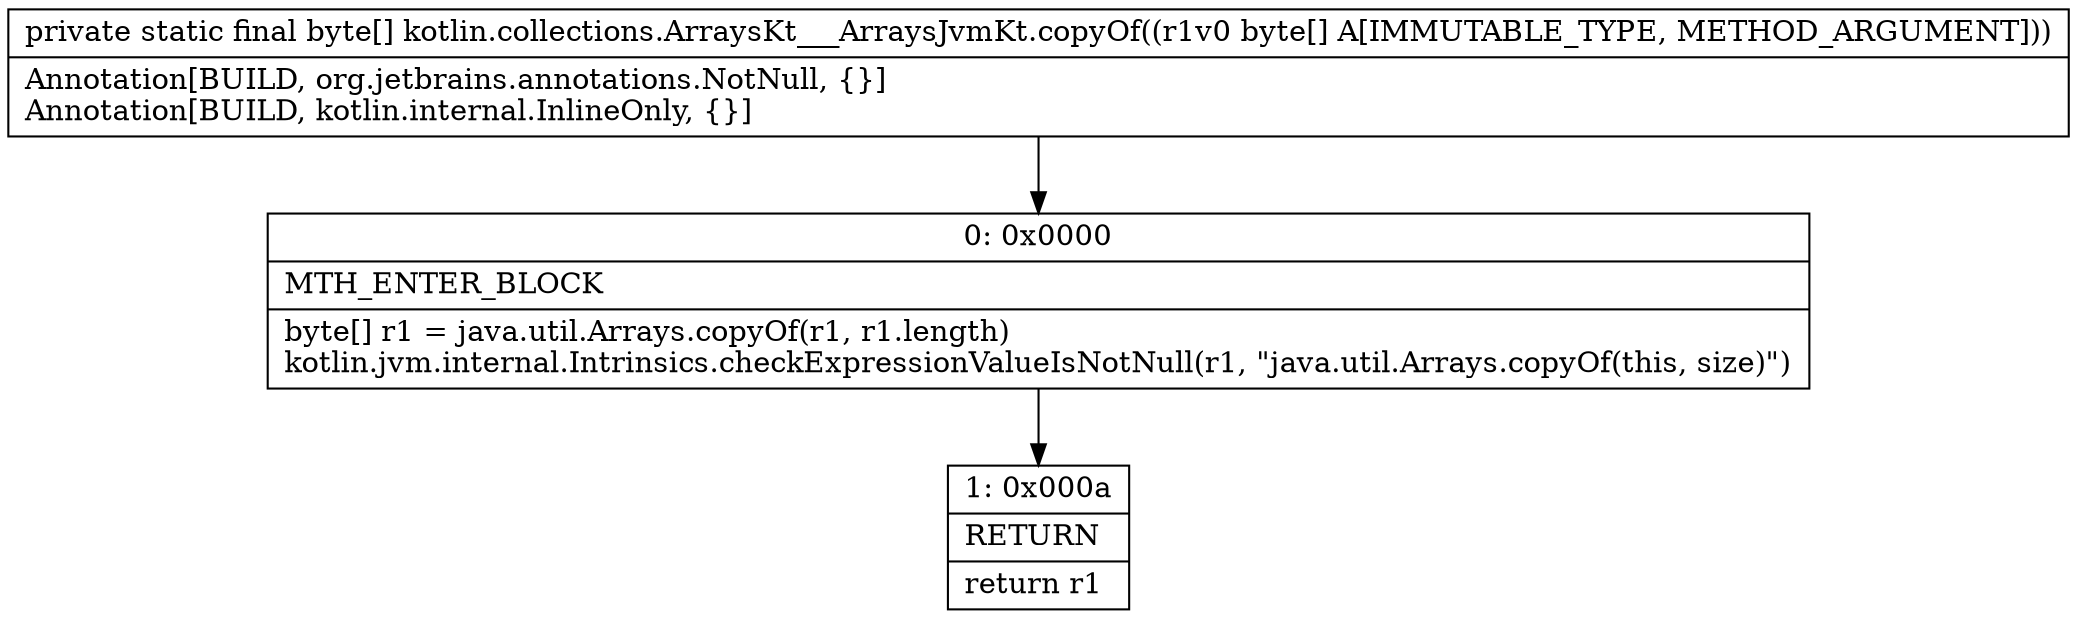 digraph "CFG forkotlin.collections.ArraysKt___ArraysJvmKt.copyOf([B)[B" {
Node_0 [shape=record,label="{0\:\ 0x0000|MTH_ENTER_BLOCK\l|byte[] r1 = java.util.Arrays.copyOf(r1, r1.length)\lkotlin.jvm.internal.Intrinsics.checkExpressionValueIsNotNull(r1, \"java.util.Arrays.copyOf(this, size)\")\l}"];
Node_1 [shape=record,label="{1\:\ 0x000a|RETURN\l|return r1\l}"];
MethodNode[shape=record,label="{private static final byte[] kotlin.collections.ArraysKt___ArraysJvmKt.copyOf((r1v0 byte[] A[IMMUTABLE_TYPE, METHOD_ARGUMENT]))  | Annotation[BUILD, org.jetbrains.annotations.NotNull, \{\}]\lAnnotation[BUILD, kotlin.internal.InlineOnly, \{\}]\l}"];
MethodNode -> Node_0;
Node_0 -> Node_1;
}

